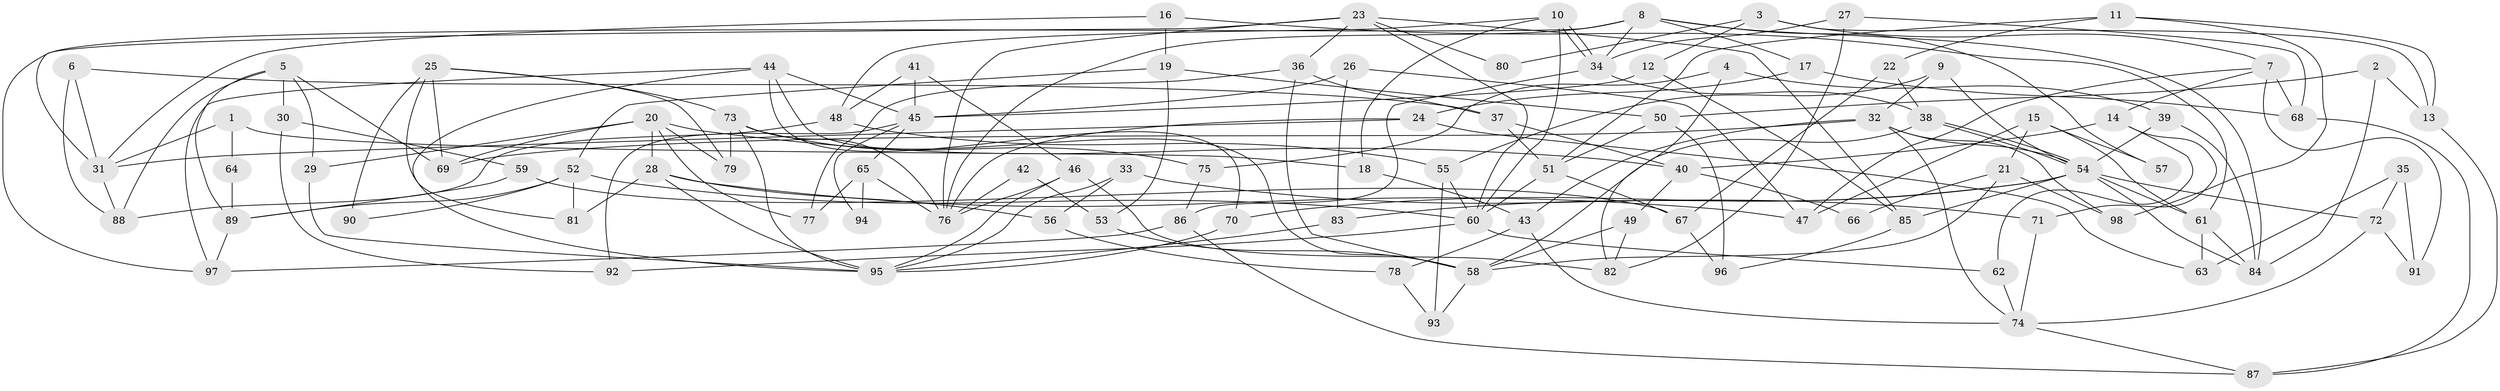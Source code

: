 // Generated by graph-tools (version 1.1) at 2025/49/03/09/25 04:49:47]
// undirected, 98 vertices, 196 edges
graph export_dot {
graph [start="1"]
  node [color=gray90,style=filled];
  1;
  2;
  3;
  4;
  5;
  6;
  7;
  8;
  9;
  10;
  11;
  12;
  13;
  14;
  15;
  16;
  17;
  18;
  19;
  20;
  21;
  22;
  23;
  24;
  25;
  26;
  27;
  28;
  29;
  30;
  31;
  32;
  33;
  34;
  35;
  36;
  37;
  38;
  39;
  40;
  41;
  42;
  43;
  44;
  45;
  46;
  47;
  48;
  49;
  50;
  51;
  52;
  53;
  54;
  55;
  56;
  57;
  58;
  59;
  60;
  61;
  62;
  63;
  64;
  65;
  66;
  67;
  68;
  69;
  70;
  71;
  72;
  73;
  74;
  75;
  76;
  77;
  78;
  79;
  80;
  81;
  82;
  83;
  84;
  85;
  86;
  87;
  88;
  89;
  90;
  91;
  92;
  93;
  94;
  95;
  96;
  97;
  98;
  1 -- 31;
  1 -- 18;
  1 -- 64;
  2 -- 50;
  2 -- 84;
  2 -- 13;
  3 -- 13;
  3 -- 12;
  3 -- 7;
  3 -- 80;
  4 -- 39;
  4 -- 82;
  4 -- 75;
  5 -- 88;
  5 -- 69;
  5 -- 29;
  5 -- 30;
  5 -- 89;
  6 -- 31;
  6 -- 37;
  6 -- 88;
  7 -- 47;
  7 -- 14;
  7 -- 68;
  7 -- 91;
  8 -- 34;
  8 -- 97;
  8 -- 17;
  8 -- 57;
  8 -- 76;
  8 -- 84;
  9 -- 32;
  9 -- 54;
  9 -- 55;
  10 -- 34;
  10 -- 34;
  10 -- 48;
  10 -- 18;
  10 -- 60;
  11 -- 22;
  11 -- 13;
  11 -- 51;
  11 -- 98;
  12 -- 85;
  12 -- 45;
  13 -- 87;
  14 -- 40;
  14 -- 62;
  14 -- 71;
  15 -- 61;
  15 -- 21;
  15 -- 47;
  15 -- 57;
  16 -- 31;
  16 -- 19;
  16 -- 61;
  17 -- 68;
  17 -- 24;
  18 -- 43;
  19 -- 52;
  19 -- 50;
  19 -- 53;
  20 -- 29;
  20 -- 77;
  20 -- 28;
  20 -- 40;
  20 -- 69;
  20 -- 79;
  21 -- 98;
  21 -- 58;
  21 -- 66;
  22 -- 67;
  22 -- 38;
  23 -- 60;
  23 -- 76;
  23 -- 31;
  23 -- 36;
  23 -- 80;
  23 -- 85;
  24 -- 31;
  24 -- 63;
  24 -- 76;
  25 -- 73;
  25 -- 79;
  25 -- 69;
  25 -- 81;
  25 -- 90;
  26 -- 47;
  26 -- 83;
  26 -- 45;
  27 -- 68;
  27 -- 82;
  27 -- 34;
  28 -- 81;
  28 -- 47;
  28 -- 56;
  28 -- 95;
  29 -- 95;
  30 -- 92;
  30 -- 59;
  31 -- 88;
  32 -- 54;
  32 -- 69;
  32 -- 43;
  32 -- 74;
  32 -- 98;
  33 -- 95;
  33 -- 71;
  33 -- 56;
  34 -- 38;
  34 -- 86;
  35 -- 72;
  35 -- 63;
  35 -- 91;
  36 -- 58;
  36 -- 37;
  36 -- 77;
  37 -- 51;
  37 -- 40;
  38 -- 54;
  38 -- 54;
  38 -- 58;
  39 -- 54;
  39 -- 84;
  40 -- 49;
  40 -- 66;
  41 -- 45;
  41 -- 46;
  41 -- 48;
  42 -- 53;
  42 -- 76;
  43 -- 74;
  43 -- 78;
  44 -- 58;
  44 -- 95;
  44 -- 45;
  44 -- 70;
  44 -- 97;
  45 -- 65;
  45 -- 92;
  45 -- 94;
  46 -- 95;
  46 -- 76;
  46 -- 82;
  48 -- 55;
  48 -- 88;
  49 -- 58;
  49 -- 82;
  50 -- 51;
  50 -- 96;
  51 -- 60;
  51 -- 67;
  52 -- 89;
  52 -- 60;
  52 -- 81;
  52 -- 90;
  53 -- 58;
  54 -- 61;
  54 -- 70;
  54 -- 72;
  54 -- 83;
  54 -- 84;
  54 -- 85;
  55 -- 60;
  55 -- 93;
  56 -- 78;
  58 -- 93;
  59 -- 89;
  59 -- 67;
  60 -- 62;
  60 -- 92;
  61 -- 84;
  61 -- 63;
  62 -- 74;
  64 -- 89;
  65 -- 76;
  65 -- 77;
  65 -- 94;
  67 -- 96;
  68 -- 87;
  70 -- 95;
  71 -- 74;
  72 -- 91;
  72 -- 74;
  73 -- 76;
  73 -- 95;
  73 -- 75;
  73 -- 79;
  74 -- 87;
  75 -- 86;
  78 -- 93;
  83 -- 95;
  85 -- 96;
  86 -- 87;
  86 -- 97;
  89 -- 97;
}
